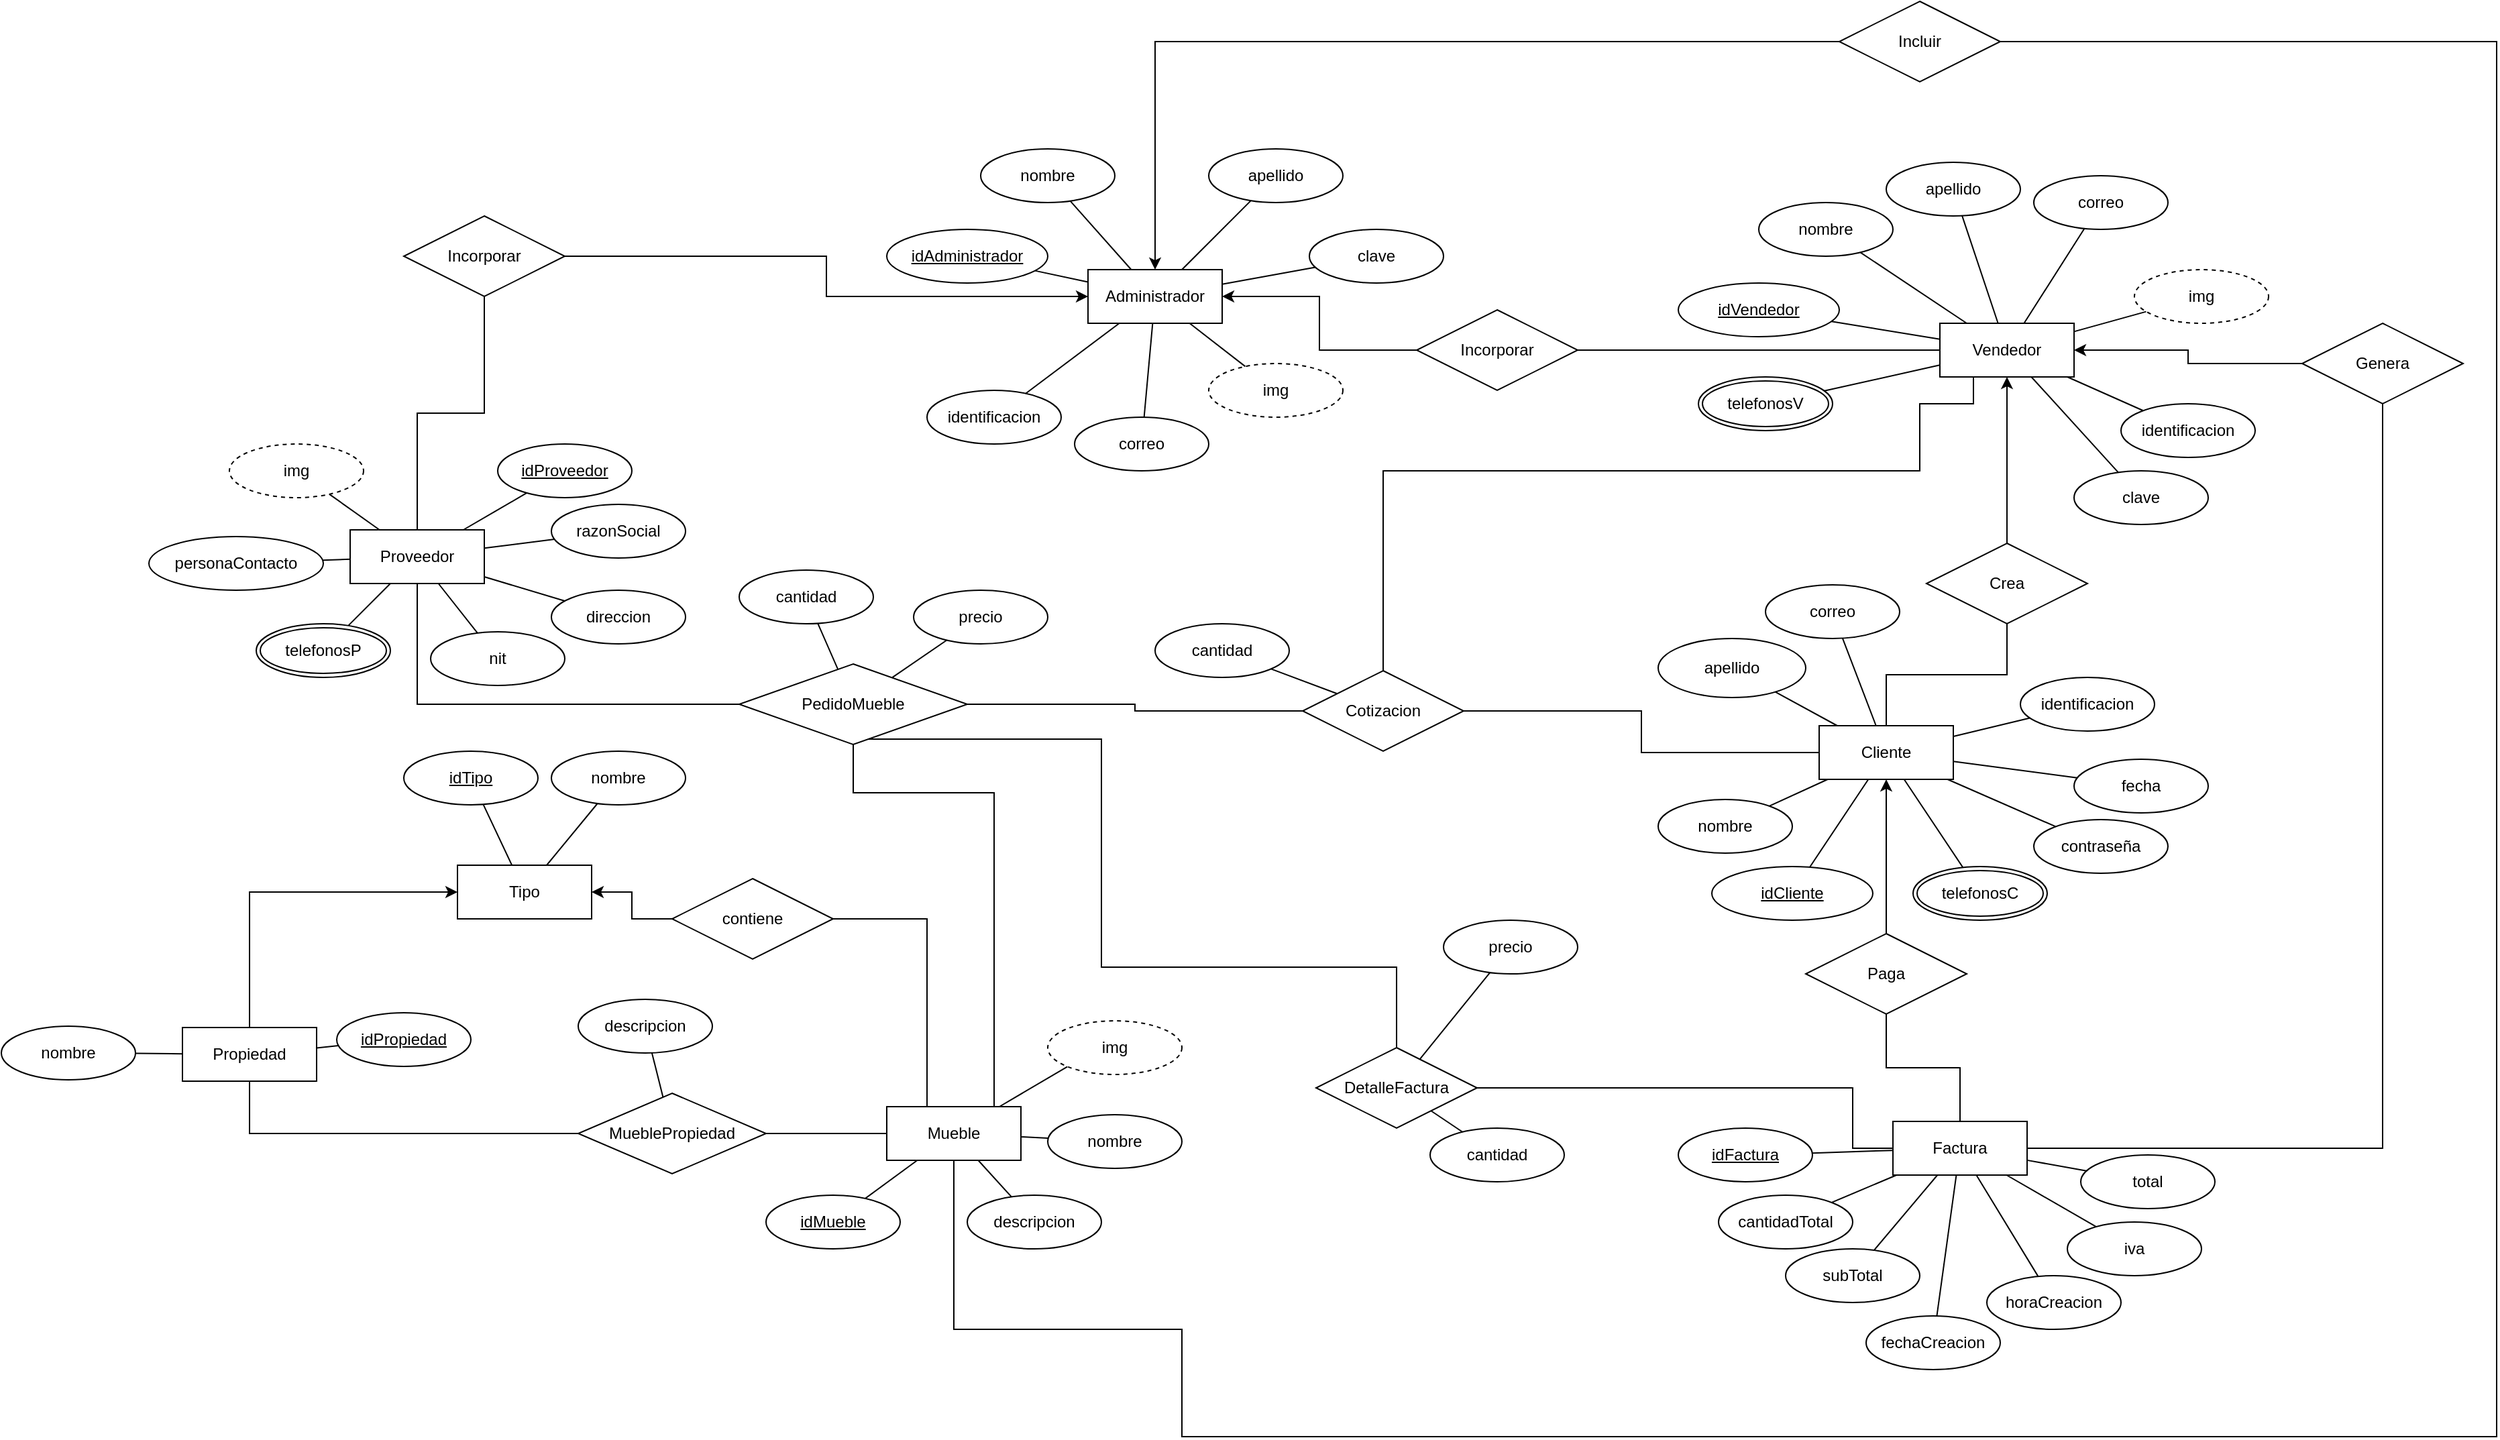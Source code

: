 <mxfile version="25.0.3">
  <diagram name="Página-1" id="JgfcoHkllbrlLaRTd0Cl">
    <mxGraphModel dx="2150" dy="1475" grid="1" gridSize="10" guides="1" tooltips="1" connect="1" arrows="1" fold="1" page="1" pageScale="1" pageWidth="1100" pageHeight="850" math="0" shadow="0">
      <root>
        <mxCell id="0" />
        <mxCell id="1" parent="0" />
        <mxCell id="_KpGgJKSNvv7z9f8apKj-1" value="Proveedor" style="whiteSpace=wrap;html=1;align=center;" parent="1" vertex="1">
          <mxGeometry x="-800" y="-406" width="100" height="40" as="geometry" />
        </mxCell>
        <mxCell id="_KpGgJKSNvv7z9f8apKj-11" style="edgeStyle=orthogonalEdgeStyle;rounded=0;orthogonalLoop=1;jettySize=auto;html=1;" parent="1" source="_KpGgJKSNvv7z9f8apKj-2" target="_KpGgJKSNvv7z9f8apKj-5" edge="1">
          <mxGeometry relative="1" as="geometry" />
        </mxCell>
        <mxCell id="_KpGgJKSNvv7z9f8apKj-2" value="Incluir" style="shape=rhombus;perimeter=rhombusPerimeter;whiteSpace=wrap;html=1;align=center;" parent="1" vertex="1">
          <mxGeometry x="310" y="-800" width="120" height="60" as="geometry" />
        </mxCell>
        <mxCell id="_KpGgJKSNvv7z9f8apKj-10" style="edgeStyle=orthogonalEdgeStyle;rounded=0;orthogonalLoop=1;jettySize=auto;html=1;endArrow=none;endFill=0;" parent="1" source="_KpGgJKSNvv7z9f8apKj-3" target="_KpGgJKSNvv7z9f8apKj-2" edge="1">
          <mxGeometry relative="1" as="geometry">
            <Array as="points">
              <mxPoint x="-180" y="190" />
              <mxPoint x="-180" y="270" />
              <mxPoint x="800" y="270" />
              <mxPoint x="800" y="-770" />
            </Array>
          </mxGeometry>
        </mxCell>
        <mxCell id="_KpGgJKSNvv7z9f8apKj-13" style="edgeStyle=orthogonalEdgeStyle;rounded=0;orthogonalLoop=1;jettySize=auto;html=1;endArrow=none;endFill=0;" parent="1" source="_KpGgJKSNvv7z9f8apKj-3" target="_KpGgJKSNvv7z9f8apKj-6" edge="1">
          <mxGeometry relative="1" as="geometry">
            <Array as="points" />
          </mxGeometry>
        </mxCell>
        <mxCell id="_KpGgJKSNvv7z9f8apKj-17" style="edgeStyle=orthogonalEdgeStyle;rounded=0;orthogonalLoop=1;jettySize=auto;html=1;endArrow=none;endFill=0;" parent="1" source="_KpGgJKSNvv7z9f8apKj-4" target="_KpGgJKSNvv7z9f8apKj-16" edge="1">
          <mxGeometry relative="1" as="geometry">
            <Array as="points">
              <mxPoint x="-240" y="-250" />
              <mxPoint x="-240" y="-80" />
              <mxPoint x="-20" y="-80" />
            </Array>
          </mxGeometry>
        </mxCell>
        <mxCell id="_KpGgJKSNvv7z9f8apKj-48" style="edgeStyle=orthogonalEdgeStyle;rounded=0;orthogonalLoop=1;jettySize=auto;html=1;startArrow=none;startFill=0;endArrow=none;endFill=0;" parent="1" source="_KpGgJKSNvv7z9f8apKj-3" target="_KpGgJKSNvv7z9f8apKj-46" edge="1">
          <mxGeometry relative="1" as="geometry">
            <Array as="points">
              <mxPoint x="-370" y="-116" />
            </Array>
          </mxGeometry>
        </mxCell>
        <mxCell id="_KpGgJKSNvv7z9f8apKj-3" value="Mueble" style="whiteSpace=wrap;html=1;align=center;" parent="1" vertex="1">
          <mxGeometry x="-400" y="24" width="100" height="40" as="geometry" />
        </mxCell>
        <mxCell id="_KpGgJKSNvv7z9f8apKj-8" style="edgeStyle=orthogonalEdgeStyle;rounded=0;orthogonalLoop=1;jettySize=auto;html=1;endArrow=none;endFill=0;" parent="1" source="_KpGgJKSNvv7z9f8apKj-4" target="_KpGgJKSNvv7z9f8apKj-1" edge="1">
          <mxGeometry relative="1" as="geometry" />
        </mxCell>
        <mxCell id="_KpGgJKSNvv7z9f8apKj-9" style="edgeStyle=orthogonalEdgeStyle;rounded=0;orthogonalLoop=1;jettySize=auto;html=1;endArrow=none;endFill=0;" parent="1" source="_KpGgJKSNvv7z9f8apKj-4" target="_KpGgJKSNvv7z9f8apKj-3" edge="1">
          <mxGeometry relative="1" as="geometry">
            <Array as="points">
              <mxPoint x="-425" y="-210" />
              <mxPoint x="-320" y="-210" />
            </Array>
          </mxGeometry>
        </mxCell>
        <mxCell id="_KpGgJKSNvv7z9f8apKj-4" value="PedidoMueble" style="shape=rhombus;perimeter=rhombusPerimeter;whiteSpace=wrap;html=1;align=center;" parent="1" vertex="1">
          <mxGeometry x="-510" y="-306" width="170" height="60" as="geometry" />
        </mxCell>
        <mxCell id="_KpGgJKSNvv7z9f8apKj-24" style="edgeStyle=orthogonalEdgeStyle;rounded=0;orthogonalLoop=1;jettySize=auto;html=1;endArrow=none;endFill=0;startArrow=classic;startFill=1;" parent="1" source="_KpGgJKSNvv7z9f8apKj-5" target="_KpGgJKSNvv7z9f8apKj-23" edge="1">
          <mxGeometry relative="1" as="geometry" />
        </mxCell>
        <mxCell id="_KpGgJKSNvv7z9f8apKj-27" style="edgeStyle=orthogonalEdgeStyle;rounded=0;orthogonalLoop=1;jettySize=auto;html=1;endArrow=none;endFill=0;startArrow=classic;startFill=1;" parent="1" source="_KpGgJKSNvv7z9f8apKj-5" target="_KpGgJKSNvv7z9f8apKj-26" edge="1">
          <mxGeometry relative="1" as="geometry" />
        </mxCell>
        <mxCell id="_KpGgJKSNvv7z9f8apKj-5" value="Administrador" style="whiteSpace=wrap;html=1;align=center;" parent="1" vertex="1">
          <mxGeometry x="-250" y="-600" width="100" height="40" as="geometry" />
        </mxCell>
        <mxCell id="_KpGgJKSNvv7z9f8apKj-6" value="MueblePropiedad" style="shape=rhombus;perimeter=rhombusPerimeter;whiteSpace=wrap;html=1;align=center;" parent="1" vertex="1">
          <mxGeometry x="-630" y="14" width="140" height="60" as="geometry" />
        </mxCell>
        <mxCell id="_KpGgJKSNvv7z9f8apKj-7" value="Propiedad" style="whiteSpace=wrap;html=1;align=center;" parent="1" vertex="1">
          <mxGeometry x="-925" y="-35" width="100" height="40" as="geometry" />
        </mxCell>
        <mxCell id="_KpGgJKSNvv7z9f8apKj-18" style="edgeStyle=orthogonalEdgeStyle;rounded=0;orthogonalLoop=1;jettySize=auto;html=1;endArrow=none;endFill=0;" parent="1" source="_KpGgJKSNvv7z9f8apKj-15" target="_KpGgJKSNvv7z9f8apKj-16" edge="1">
          <mxGeometry relative="1" as="geometry">
            <Array as="points">
              <mxPoint x="320" y="55" />
              <mxPoint x="320" y="10" />
            </Array>
          </mxGeometry>
        </mxCell>
        <mxCell id="_KpGgJKSNvv7z9f8apKj-36" style="edgeStyle=orthogonalEdgeStyle;rounded=0;orthogonalLoop=1;jettySize=auto;html=1;endArrow=none;endFill=0;" parent="1" source="_KpGgJKSNvv7z9f8apKj-15" target="_KpGgJKSNvv7z9f8apKj-32" edge="1">
          <mxGeometry relative="1" as="geometry" />
        </mxCell>
        <mxCell id="_KpGgJKSNvv7z9f8apKj-44" style="edgeStyle=orthogonalEdgeStyle;rounded=0;orthogonalLoop=1;jettySize=auto;html=1;endArrow=none;endFill=0;" parent="1" source="_KpGgJKSNvv7z9f8apKj-15" target="_KpGgJKSNvv7z9f8apKj-43" edge="1">
          <mxGeometry relative="1" as="geometry">
            <Array as="points" />
          </mxGeometry>
        </mxCell>
        <mxCell id="_KpGgJKSNvv7z9f8apKj-15" value="Factura" style="whiteSpace=wrap;html=1;align=center;" parent="1" vertex="1">
          <mxGeometry x="350" y="35" width="100" height="40" as="geometry" />
        </mxCell>
        <mxCell id="_KpGgJKSNvv7z9f8apKj-16" value="DetalleFactura" style="shape=rhombus;perimeter=rhombusPerimeter;whiteSpace=wrap;html=1;align=center;" parent="1" vertex="1">
          <mxGeometry x="-80" y="-20" width="120" height="60" as="geometry" />
        </mxCell>
        <mxCell id="_KpGgJKSNvv7z9f8apKj-31" style="edgeStyle=orthogonalEdgeStyle;rounded=0;orthogonalLoop=1;jettySize=auto;html=1;endArrow=none;endFill=0;" parent="1" source="_KpGgJKSNvv7z9f8apKj-20" target="_KpGgJKSNvv7z9f8apKj-29" edge="1">
          <mxGeometry relative="1" as="geometry">
            <Array as="points">
              <mxPoint x="410" y="-500" />
              <mxPoint x="370" y="-500" />
              <mxPoint x="370" y="-450" />
              <mxPoint x="-30" y="-450" />
            </Array>
          </mxGeometry>
        </mxCell>
        <mxCell id="_KpGgJKSNvv7z9f8apKj-20" value="Vendedor" style="whiteSpace=wrap;html=1;align=center;" parent="1" vertex="1">
          <mxGeometry x="385" y="-560" width="100" height="40" as="geometry" />
        </mxCell>
        <mxCell id="_KpGgJKSNvv7z9f8apKj-25" style="edgeStyle=orthogonalEdgeStyle;rounded=0;orthogonalLoop=1;jettySize=auto;html=1;endArrow=none;endFill=0;" parent="1" source="_KpGgJKSNvv7z9f8apKj-23" target="_KpGgJKSNvv7z9f8apKj-20" edge="1">
          <mxGeometry relative="1" as="geometry" />
        </mxCell>
        <mxCell id="_KpGgJKSNvv7z9f8apKj-23" value="Incorporar" style="shape=rhombus;perimeter=rhombusPerimeter;whiteSpace=wrap;html=1;align=center;" parent="1" vertex="1">
          <mxGeometry x="-5" y="-570" width="120" height="60" as="geometry" />
        </mxCell>
        <mxCell id="_KpGgJKSNvv7z9f8apKj-28" style="edgeStyle=orthogonalEdgeStyle;rounded=0;orthogonalLoop=1;jettySize=auto;html=1;endArrow=none;endFill=0;" parent="1" source="_KpGgJKSNvv7z9f8apKj-26" target="_KpGgJKSNvv7z9f8apKj-1" edge="1">
          <mxGeometry relative="1" as="geometry" />
        </mxCell>
        <mxCell id="_KpGgJKSNvv7z9f8apKj-26" value="Incorporar" style="shape=rhombus;perimeter=rhombusPerimeter;whiteSpace=wrap;html=1;align=center;" parent="1" vertex="1">
          <mxGeometry x="-760" y="-640" width="120" height="60" as="geometry" />
        </mxCell>
        <mxCell id="_KpGgJKSNvv7z9f8apKj-29" value="Cotizacion" style="shape=rhombus;perimeter=rhombusPerimeter;whiteSpace=wrap;html=1;align=center;" parent="1" vertex="1">
          <mxGeometry x="-90" y="-301" width="120" height="60" as="geometry" />
        </mxCell>
        <mxCell id="_KpGgJKSNvv7z9f8apKj-37" style="edgeStyle=orthogonalEdgeStyle;rounded=0;orthogonalLoop=1;jettySize=auto;html=1;entryX=1;entryY=0.5;entryDx=0;entryDy=0;" parent="1" source="_KpGgJKSNvv7z9f8apKj-32" target="_KpGgJKSNvv7z9f8apKj-20" edge="1">
          <mxGeometry relative="1" as="geometry" />
        </mxCell>
        <mxCell id="_KpGgJKSNvv7z9f8apKj-32" value="Genera" style="shape=rhombus;perimeter=rhombusPerimeter;whiteSpace=wrap;html=1;align=center;" parent="1" vertex="1">
          <mxGeometry x="655" y="-560" width="120" height="60" as="geometry" />
        </mxCell>
        <mxCell id="_KpGgJKSNvv7z9f8apKj-41" style="edgeStyle=orthogonalEdgeStyle;rounded=0;orthogonalLoop=1;jettySize=auto;html=1;endArrow=none;endFill=0;" parent="1" source="_KpGgJKSNvv7z9f8apKj-39" target="_KpGgJKSNvv7z9f8apKj-29" edge="1">
          <mxGeometry relative="1" as="geometry" />
        </mxCell>
        <mxCell id="JJ8YhjsWPTSIbALbQLkV-4" style="edgeStyle=orthogonalEdgeStyle;rounded=0;orthogonalLoop=1;jettySize=auto;html=1;endArrow=none;endFill=0;" parent="1" source="_KpGgJKSNvv7z9f8apKj-39" target="JJ8YhjsWPTSIbALbQLkV-3" edge="1">
          <mxGeometry relative="1" as="geometry" />
        </mxCell>
        <mxCell id="_KpGgJKSNvv7z9f8apKj-39" value="Cliente" style="whiteSpace=wrap;html=1;align=center;" parent="1" vertex="1">
          <mxGeometry x="295" y="-260" width="100" height="40" as="geometry" />
        </mxCell>
        <mxCell id="_KpGgJKSNvv7z9f8apKj-45" style="edgeStyle=orthogonalEdgeStyle;rounded=0;orthogonalLoop=1;jettySize=auto;html=1;" parent="1" source="_KpGgJKSNvv7z9f8apKj-43" target="_KpGgJKSNvv7z9f8apKj-39" edge="1">
          <mxGeometry relative="1" as="geometry" />
        </mxCell>
        <mxCell id="_KpGgJKSNvv7z9f8apKj-43" value="Paga" style="shape=rhombus;perimeter=rhombusPerimeter;whiteSpace=wrap;html=1;align=center;" parent="1" vertex="1">
          <mxGeometry x="285" y="-105" width="120" height="60" as="geometry" />
        </mxCell>
        <mxCell id="_KpGgJKSNvv7z9f8apKj-49" style="edgeStyle=orthogonalEdgeStyle;rounded=0;orthogonalLoop=1;jettySize=auto;html=1;endArrow=classic;endFill=1;startArrow=none;startFill=0;" parent="1" source="_KpGgJKSNvv7z9f8apKj-46" target="_KpGgJKSNvv7z9f8apKj-47" edge="1">
          <mxGeometry relative="1" as="geometry" />
        </mxCell>
        <mxCell id="_KpGgJKSNvv7z9f8apKj-46" value="contiene" style="shape=rhombus;perimeter=rhombusPerimeter;whiteSpace=wrap;html=1;align=center;" parent="1" vertex="1">
          <mxGeometry x="-560" y="-146" width="120" height="60" as="geometry" />
        </mxCell>
        <mxCell id="_KpGgJKSNvv7z9f8apKj-47" value="Tipo" style="whiteSpace=wrap;html=1;align=center;" parent="1" vertex="1">
          <mxGeometry x="-720" y="-156" width="100" height="40" as="geometry" />
        </mxCell>
        <mxCell id="_KpGgJKSNvv7z9f8apKj-52" style="edgeStyle=orthogonalEdgeStyle;rounded=0;orthogonalLoop=1;jettySize=auto;html=1;" parent="1" source="_KpGgJKSNvv7z9f8apKj-7" target="_KpGgJKSNvv7z9f8apKj-47" edge="1">
          <mxGeometry relative="1" as="geometry">
            <mxPoint x="-780.133" y="-75.933" as="sourcePoint" />
            <Array as="points">
              <mxPoint x="-875" y="-136" />
            </Array>
          </mxGeometry>
        </mxCell>
        <mxCell id="_KpGgJKSNvv7z9f8apKj-62" value="personaContacto" style="ellipse;whiteSpace=wrap;html=1;align=center;" parent="1" vertex="1">
          <mxGeometry x="-950" y="-401" width="130" height="40" as="geometry" />
        </mxCell>
        <mxCell id="_KpGgJKSNvv7z9f8apKj-69" value="idProveedor" style="ellipse;whiteSpace=wrap;html=1;align=center;fontStyle=4;" parent="1" vertex="1">
          <mxGeometry x="-690" y="-470" width="100" height="40" as="geometry" />
        </mxCell>
        <mxCell id="_KpGgJKSNvv7z9f8apKj-70" value="" style="endArrow=none;html=1;rounded=0;" parent="1" source="_KpGgJKSNvv7z9f8apKj-1" target="_KpGgJKSNvv7z9f8apKj-69" edge="1">
          <mxGeometry relative="1" as="geometry">
            <mxPoint x="-1048" y="-441" as="sourcePoint" />
            <mxPoint x="-1091" y="-396" as="targetPoint" />
          </mxGeometry>
        </mxCell>
        <mxCell id="_KpGgJKSNvv7z9f8apKj-71" value="razonSocial" style="ellipse;whiteSpace=wrap;html=1;align=center;" parent="1" vertex="1">
          <mxGeometry x="-650" y="-425" width="100" height="40" as="geometry" />
        </mxCell>
        <mxCell id="_KpGgJKSNvv7z9f8apKj-72" value="" style="endArrow=none;html=1;rounded=0;" parent="1" source="_KpGgJKSNvv7z9f8apKj-1" target="_KpGgJKSNvv7z9f8apKj-71" edge="1">
          <mxGeometry relative="1" as="geometry">
            <mxPoint x="-706" y="-396" as="sourcePoint" />
            <mxPoint x="-658" y="-424" as="targetPoint" />
          </mxGeometry>
        </mxCell>
        <mxCell id="_KpGgJKSNvv7z9f8apKj-73" value="&lt;div&gt;nit&lt;/div&gt;" style="ellipse;whiteSpace=wrap;html=1;align=center;" parent="1" vertex="1">
          <mxGeometry x="-740" y="-330" width="100" height="40" as="geometry" />
        </mxCell>
        <mxCell id="_KpGgJKSNvv7z9f8apKj-74" value="" style="endArrow=none;html=1;rounded=0;" parent="1" source="_KpGgJKSNvv7z9f8apKj-1" target="_KpGgJKSNvv7z9f8apKj-73" edge="1">
          <mxGeometry relative="1" as="geometry">
            <mxPoint x="-690" y="-380" as="sourcePoint" />
            <mxPoint x="-619" y="-386" as="targetPoint" />
          </mxGeometry>
        </mxCell>
        <mxCell id="_KpGgJKSNvv7z9f8apKj-75" value="direccion" style="ellipse;whiteSpace=wrap;html=1;align=center;" parent="1" vertex="1">
          <mxGeometry x="-650" y="-361" width="100" height="40" as="geometry" />
        </mxCell>
        <mxCell id="_KpGgJKSNvv7z9f8apKj-76" value="" style="endArrow=none;html=1;rounded=0;" parent="1" source="_KpGgJKSNvv7z9f8apKj-1" target="_KpGgJKSNvv7z9f8apKj-75" edge="1">
          <mxGeometry relative="1" as="geometry">
            <mxPoint x="-690" y="-380" as="sourcePoint" />
            <mxPoint x="-619" y="-386" as="targetPoint" />
          </mxGeometry>
        </mxCell>
        <mxCell id="_KpGgJKSNvv7z9f8apKj-78" value="" style="endArrow=none;html=1;rounded=0;" parent="1" source="_KpGgJKSNvv7z9f8apKj-1" target="JJ8YhjsWPTSIbALbQLkV-11" edge="1">
          <mxGeometry relative="1" as="geometry">
            <mxPoint x="-789" y="-356" as="sourcePoint" />
            <mxPoint x="-825.567" y="-338.396" as="targetPoint" />
          </mxGeometry>
        </mxCell>
        <mxCell id="_KpGgJKSNvv7z9f8apKj-80" value="idAdministrador" style="ellipse;whiteSpace=wrap;html=1;align=center;fontStyle=4;" parent="1" vertex="1">
          <mxGeometry x="-400" y="-630" width="120" height="40" as="geometry" />
        </mxCell>
        <mxCell id="_KpGgJKSNvv7z9f8apKj-81" value="" style="endArrow=none;html=1;rounded=0;" parent="1" source="_KpGgJKSNvv7z9f8apKj-5" target="_KpGgJKSNvv7z9f8apKj-80" edge="1">
          <mxGeometry relative="1" as="geometry">
            <mxPoint x="-190" y="-622" as="sourcePoint" />
            <mxPoint x="-142" y="-650" as="targetPoint" />
          </mxGeometry>
        </mxCell>
        <mxCell id="_KpGgJKSNvv7z9f8apKj-82" value="&lt;div&gt;nombre&lt;/div&gt;" style="ellipse;whiteSpace=wrap;html=1;align=center;" parent="1" vertex="1">
          <mxGeometry x="-330" y="-690" width="100" height="40" as="geometry" />
        </mxCell>
        <mxCell id="_KpGgJKSNvv7z9f8apKj-83" value="apellido" style="ellipse;whiteSpace=wrap;html=1;align=center;" parent="1" vertex="1">
          <mxGeometry x="-160" y="-690" width="100" height="40" as="geometry" />
        </mxCell>
        <mxCell id="_KpGgJKSNvv7z9f8apKj-84" value="correo" style="ellipse;whiteSpace=wrap;html=1;align=center;" parent="1" vertex="1">
          <mxGeometry x="-260" y="-490" width="100" height="40" as="geometry" />
        </mxCell>
        <mxCell id="_KpGgJKSNvv7z9f8apKj-85" value="clave" style="ellipse;whiteSpace=wrap;html=1;align=center;" parent="1" vertex="1">
          <mxGeometry x="-85" y="-630" width="100" height="40" as="geometry" />
        </mxCell>
        <mxCell id="_KpGgJKSNvv7z9f8apKj-86" value="" style="endArrow=none;html=1;rounded=0;" parent="1" source="_KpGgJKSNvv7z9f8apKj-5" target="_KpGgJKSNvv7z9f8apKj-82" edge="1">
          <mxGeometry relative="1" as="geometry">
            <mxPoint x="-240" y="-583" as="sourcePoint" />
            <mxPoint x="-293" y="-598" as="targetPoint" />
          </mxGeometry>
        </mxCell>
        <mxCell id="_KpGgJKSNvv7z9f8apKj-87" value="" style="endArrow=none;html=1;rounded=0;" parent="1" source="_KpGgJKSNvv7z9f8apKj-5" target="_KpGgJKSNvv7z9f8apKj-83" edge="1">
          <mxGeometry relative="1" as="geometry">
            <mxPoint x="-214" y="-590" as="sourcePoint" />
            <mxPoint x="-288" y="-652" as="targetPoint" />
          </mxGeometry>
        </mxCell>
        <mxCell id="_KpGgJKSNvv7z9f8apKj-88" value="" style="endArrow=none;html=1;rounded=0;" parent="1" source="_KpGgJKSNvv7z9f8apKj-5" target="_KpGgJKSNvv7z9f8apKj-84" edge="1">
          <mxGeometry relative="1" as="geometry">
            <mxPoint x="-192" y="-590" as="sourcePoint" />
            <mxPoint x="-198" y="-670" as="targetPoint" />
          </mxGeometry>
        </mxCell>
        <mxCell id="_KpGgJKSNvv7z9f8apKj-89" value="" style="endArrow=none;html=1;rounded=0;" parent="1" source="_KpGgJKSNvv7z9f8apKj-5" target="_KpGgJKSNvv7z9f8apKj-85" edge="1">
          <mxGeometry relative="1" as="geometry">
            <mxPoint x="-170" y="-590" as="sourcePoint" />
            <mxPoint x="-99" y="-661" as="targetPoint" />
          </mxGeometry>
        </mxCell>
        <mxCell id="_KpGgJKSNvv7z9f8apKj-96" value="idVendedor" style="ellipse;whiteSpace=wrap;html=1;align=center;fontStyle=4;" parent="1" vertex="1">
          <mxGeometry x="190" y="-590" width="120" height="40" as="geometry" />
        </mxCell>
        <mxCell id="_KpGgJKSNvv7z9f8apKj-97" value="&lt;div&gt;nombre&lt;/div&gt;" style="ellipse;whiteSpace=wrap;html=1;align=center;" parent="1" vertex="1">
          <mxGeometry x="250" y="-650" width="100" height="40" as="geometry" />
        </mxCell>
        <mxCell id="_KpGgJKSNvv7z9f8apKj-98" value="apellido" style="ellipse;whiteSpace=wrap;html=1;align=center;" parent="1" vertex="1">
          <mxGeometry x="345" y="-680" width="100" height="40" as="geometry" />
        </mxCell>
        <mxCell id="_KpGgJKSNvv7z9f8apKj-99" value="correo" style="ellipse;whiteSpace=wrap;html=1;align=center;" parent="1" vertex="1">
          <mxGeometry x="455" y="-670" width="100" height="40" as="geometry" />
        </mxCell>
        <mxCell id="_KpGgJKSNvv7z9f8apKj-100" value="&lt;div&gt;clave&lt;/div&gt;" style="ellipse;whiteSpace=wrap;html=1;align=center;" parent="1" vertex="1">
          <mxGeometry x="485" y="-450" width="100" height="40" as="geometry" />
        </mxCell>
        <mxCell id="_KpGgJKSNvv7z9f8apKj-102" value="" style="endArrow=none;html=1;rounded=0;" parent="1" source="_KpGgJKSNvv7z9f8apKj-96" target="_KpGgJKSNvv7z9f8apKj-20" edge="1">
          <mxGeometry relative="1" as="geometry">
            <mxPoint x="-260" y="-582" as="sourcePoint" />
            <mxPoint x="-192" y="-599" as="targetPoint" />
          </mxGeometry>
        </mxCell>
        <mxCell id="_KpGgJKSNvv7z9f8apKj-103" value="" style="endArrow=none;html=1;rounded=0;" parent="1" source="_KpGgJKSNvv7z9f8apKj-97" target="_KpGgJKSNvv7z9f8apKj-20" edge="1">
          <mxGeometry relative="1" as="geometry">
            <mxPoint x="210" y="-585" as="sourcePoint" />
            <mxPoint x="280" y="-559" as="targetPoint" />
          </mxGeometry>
        </mxCell>
        <mxCell id="_KpGgJKSNvv7z9f8apKj-104" value="" style="endArrow=none;html=1;rounded=0;" parent="1" source="_KpGgJKSNvv7z9f8apKj-98" target="_KpGgJKSNvv7z9f8apKj-20" edge="1">
          <mxGeometry relative="1" as="geometry">
            <mxPoint x="220" y="-642" as="sourcePoint" />
            <mxPoint x="308" y="-560" as="targetPoint" />
          </mxGeometry>
        </mxCell>
        <mxCell id="_KpGgJKSNvv7z9f8apKj-105" value="" style="endArrow=none;html=1;rounded=0;" parent="1" source="_KpGgJKSNvv7z9f8apKj-99" target="_KpGgJKSNvv7z9f8apKj-20" edge="1">
          <mxGeometry relative="1" as="geometry">
            <mxPoint x="313" y="-660" as="sourcePoint" />
            <mxPoint x="327" y="-560" as="targetPoint" />
          </mxGeometry>
        </mxCell>
        <mxCell id="_KpGgJKSNvv7z9f8apKj-106" value="" style="endArrow=none;html=1;rounded=0;" parent="1" source="_KpGgJKSNvv7z9f8apKj-100" target="_KpGgJKSNvv7z9f8apKj-20" edge="1">
          <mxGeometry relative="1" as="geometry">
            <mxPoint x="415" y="-651" as="sourcePoint" />
            <mxPoint x="345" y="-560" as="targetPoint" />
          </mxGeometry>
        </mxCell>
        <mxCell id="_KpGgJKSNvv7z9f8apKj-107" value="" style="endArrow=none;html=1;rounded=0;" parent="1" source="JJ8YhjsWPTSIbALbQLkV-9" target="_KpGgJKSNvv7z9f8apKj-20" edge="1">
          <mxGeometry relative="1" as="geometry">
            <mxPoint x="640.386" y="-512.024" as="sourcePoint" />
            <mxPoint x="380" y="-560" as="targetPoint" />
          </mxGeometry>
        </mxCell>
        <mxCell id="_KpGgJKSNvv7z9f8apKj-108" value="identificacion" style="ellipse;whiteSpace=wrap;html=1;align=center;" parent="1" vertex="1">
          <mxGeometry x="-370" y="-510" width="100" height="40" as="geometry" />
        </mxCell>
        <mxCell id="_KpGgJKSNvv7z9f8apKj-109" value="" style="endArrow=none;html=1;rounded=0;" parent="1" source="_KpGgJKSNvv7z9f8apKj-5" target="_KpGgJKSNvv7z9f8apKj-108" edge="1">
          <mxGeometry relative="1" as="geometry">
            <mxPoint x="-140" y="-577" as="sourcePoint" />
            <mxPoint x="-27" y="-593" as="targetPoint" />
          </mxGeometry>
        </mxCell>
        <mxCell id="_KpGgJKSNvv7z9f8apKj-110" value="identificacion" style="ellipse;whiteSpace=wrap;html=1;align=center;" parent="1" vertex="1">
          <mxGeometry x="520" y="-500" width="100" height="40" as="geometry" />
        </mxCell>
        <mxCell id="_KpGgJKSNvv7z9f8apKj-111" value="" style="endArrow=none;html=1;rounded=0;" parent="1" source="_KpGgJKSNvv7z9f8apKj-110" target="_KpGgJKSNvv7z9f8apKj-20" edge="1">
          <mxGeometry relative="1" as="geometry">
            <mxPoint x="372" y="-650" as="sourcePoint" />
            <mxPoint x="338" y="-560" as="targetPoint" />
          </mxGeometry>
        </mxCell>
        <mxCell id="_KpGgJKSNvv7z9f8apKj-112" value="idPropiedad" style="ellipse;whiteSpace=wrap;html=1;align=center;fontStyle=4;" parent="1" vertex="1">
          <mxGeometry x="-810" y="-46" width="100" height="40" as="geometry" />
        </mxCell>
        <mxCell id="_KpGgJKSNvv7z9f8apKj-113" value="nombre" style="ellipse;whiteSpace=wrap;html=1;align=center;" parent="1" vertex="1">
          <mxGeometry x="-1060" y="-36" width="100" height="40" as="geometry" />
        </mxCell>
        <mxCell id="_KpGgJKSNvv7z9f8apKj-114" value="descripcion" style="ellipse;whiteSpace=wrap;html=1;align=center;" parent="1" vertex="1">
          <mxGeometry x="-630" y="-56" width="100" height="40" as="geometry" />
        </mxCell>
        <mxCell id="_KpGgJKSNvv7z9f8apKj-115" value="" style="endArrow=none;html=1;rounded=0;" parent="1" source="_KpGgJKSNvv7z9f8apKj-112" target="_KpGgJKSNvv7z9f8apKj-7" edge="1">
          <mxGeometry relative="1" as="geometry">
            <mxPoint x="-749" y="-502" as="sourcePoint" />
            <mxPoint x="-720" y="-474" as="targetPoint" />
          </mxGeometry>
        </mxCell>
        <mxCell id="_KpGgJKSNvv7z9f8apKj-116" value="" style="endArrow=none;html=1;rounded=0;" parent="1" source="_KpGgJKSNvv7z9f8apKj-113" target="_KpGgJKSNvv7z9f8apKj-7" edge="1">
          <mxGeometry relative="1" as="geometry">
            <mxPoint x="-646" y="-254" as="sourcePoint" />
            <mxPoint x="-608" y="-226" as="targetPoint" />
          </mxGeometry>
        </mxCell>
        <mxCell id="_KpGgJKSNvv7z9f8apKj-117" value="" style="endArrow=none;html=1;rounded=0;" parent="1" source="_KpGgJKSNvv7z9f8apKj-114" target="_KpGgJKSNvv7z9f8apKj-6" edge="1">
          <mxGeometry relative="1" as="geometry">
            <mxPoint x="-690" y="-206" as="sourcePoint" />
            <mxPoint x="-630" y="-206" as="targetPoint" />
          </mxGeometry>
        </mxCell>
        <mxCell id="_KpGgJKSNvv7z9f8apKj-118" value="idTipo" style="ellipse;whiteSpace=wrap;html=1;align=center;fontStyle=4;" parent="1" vertex="1">
          <mxGeometry x="-760" y="-241" width="100" height="40" as="geometry" />
        </mxCell>
        <mxCell id="_KpGgJKSNvv7z9f8apKj-119" value="nombre" style="ellipse;whiteSpace=wrap;html=1;align=center;" parent="1" vertex="1">
          <mxGeometry x="-650" y="-241" width="100" height="40" as="geometry" />
        </mxCell>
        <mxCell id="_KpGgJKSNvv7z9f8apKj-121" value="" style="endArrow=none;html=1;rounded=0;" parent="1" source="_KpGgJKSNvv7z9f8apKj-118" target="_KpGgJKSNvv7z9f8apKj-47" edge="1">
          <mxGeometry relative="1" as="geometry">
            <mxPoint x="-270" y="64" as="sourcePoint" />
            <mxPoint x="-110" y="64" as="targetPoint" />
          </mxGeometry>
        </mxCell>
        <mxCell id="_KpGgJKSNvv7z9f8apKj-122" value="" style="endArrow=none;html=1;rounded=0;" parent="1" source="_KpGgJKSNvv7z9f8apKj-119" target="_KpGgJKSNvv7z9f8apKj-47" edge="1">
          <mxGeometry relative="1" as="geometry">
            <mxPoint x="-264" y="65" as="sourcePoint" />
            <mxPoint x="-227" y="24" as="targetPoint" />
          </mxGeometry>
        </mxCell>
        <mxCell id="_KpGgJKSNvv7z9f8apKj-123" value="cantidad" style="ellipse;whiteSpace=wrap;html=1;align=center;" parent="1" vertex="1">
          <mxGeometry x="-200" y="-336" width="100" height="40" as="geometry" />
        </mxCell>
        <mxCell id="_KpGgJKSNvv7z9f8apKj-124" value="" style="endArrow=none;html=1;rounded=0;" parent="1" source="_KpGgJKSNvv7z9f8apKj-29" target="_KpGgJKSNvv7z9f8apKj-123" edge="1">
          <mxGeometry relative="1" as="geometry">
            <mxPoint x="30" y="-180" as="sourcePoint" />
            <mxPoint x="190" y="-180" as="targetPoint" />
          </mxGeometry>
        </mxCell>
        <mxCell id="_KpGgJKSNvv7z9f8apKj-125" value="idCliente" style="ellipse;whiteSpace=wrap;html=1;align=center;fontStyle=4;" parent="1" vertex="1">
          <mxGeometry x="215" y="-155" width="120" height="40" as="geometry" />
        </mxCell>
        <mxCell id="_KpGgJKSNvv7z9f8apKj-126" value="&lt;div&gt;nombre&lt;/div&gt;" style="ellipse;whiteSpace=wrap;html=1;align=center;" parent="1" vertex="1">
          <mxGeometry x="175" y="-205" width="100" height="40" as="geometry" />
        </mxCell>
        <mxCell id="_KpGgJKSNvv7z9f8apKj-127" value="apellido" style="ellipse;whiteSpace=wrap;html=1;align=center;" parent="1" vertex="1">
          <mxGeometry x="175" y="-325" width="110" height="44" as="geometry" />
        </mxCell>
        <mxCell id="_KpGgJKSNvv7z9f8apKj-128" value="correo" style="ellipse;whiteSpace=wrap;html=1;align=center;" parent="1" vertex="1">
          <mxGeometry x="255" y="-365" width="100" height="40" as="geometry" />
        </mxCell>
        <mxCell id="_KpGgJKSNvv7z9f8apKj-129" value="identificacion" style="ellipse;whiteSpace=wrap;html=1;align=center;" parent="1" vertex="1">
          <mxGeometry x="445" y="-296" width="100" height="40" as="geometry" />
        </mxCell>
        <mxCell id="_KpGgJKSNvv7z9f8apKj-130" value="contraseña" style="ellipse;whiteSpace=wrap;html=1;align=center;" parent="1" vertex="1">
          <mxGeometry x="455" y="-190" width="100" height="40" as="geometry" />
        </mxCell>
        <mxCell id="_KpGgJKSNvv7z9f8apKj-132" value="" style="endArrow=none;html=1;rounded=0;" parent="1" source="_KpGgJKSNvv7z9f8apKj-125" target="_KpGgJKSNvv7z9f8apKj-39" edge="1">
          <mxGeometry relative="1" as="geometry">
            <mxPoint x="170" y="-230" as="sourcePoint" />
            <mxPoint x="330" y="-230" as="targetPoint" />
          </mxGeometry>
        </mxCell>
        <mxCell id="_KpGgJKSNvv7z9f8apKj-133" value="" style="endArrow=none;html=1;rounded=0;" parent="1" source="_KpGgJKSNvv7z9f8apKj-126" target="_KpGgJKSNvv7z9f8apKj-39" edge="1">
          <mxGeometry relative="1" as="geometry">
            <mxPoint x="150" y="-293" as="sourcePoint" />
            <mxPoint x="206" y="-260" as="targetPoint" />
          </mxGeometry>
        </mxCell>
        <mxCell id="_KpGgJKSNvv7z9f8apKj-134" value="" style="endArrow=none;html=1;rounded=0;" parent="1" source="_KpGgJKSNvv7z9f8apKj-127" target="_KpGgJKSNvv7z9f8apKj-39" edge="1">
          <mxGeometry relative="1" as="geometry">
            <mxPoint x="198" y="-336" as="sourcePoint" />
            <mxPoint x="231" y="-260" as="targetPoint" />
          </mxGeometry>
        </mxCell>
        <mxCell id="_KpGgJKSNvv7z9f8apKj-135" value="" style="endArrow=none;html=1;rounded=0;" parent="1" source="_KpGgJKSNvv7z9f8apKj-128" target="_KpGgJKSNvv7z9f8apKj-39" edge="1">
          <mxGeometry relative="1" as="geometry">
            <mxPoint x="290" y="-336" as="sourcePoint" />
            <mxPoint x="250" y="-260" as="targetPoint" />
          </mxGeometry>
        </mxCell>
        <mxCell id="_KpGgJKSNvv7z9f8apKj-136" value="" style="endArrow=none;html=1;rounded=0;" parent="1" source="_KpGgJKSNvv7z9f8apKj-129" target="_KpGgJKSNvv7z9f8apKj-39" edge="1">
          <mxGeometry relative="1" as="geometry">
            <mxPoint x="359" y="-300" as="sourcePoint" />
            <mxPoint x="279" y="-260" as="targetPoint" />
          </mxGeometry>
        </mxCell>
        <mxCell id="_KpGgJKSNvv7z9f8apKj-137" value="" style="endArrow=none;html=1;rounded=0;" parent="1" source="JJ8YhjsWPTSIbALbQLkV-10" target="_KpGgJKSNvv7z9f8apKj-39" edge="1">
          <mxGeometry relative="1" as="geometry">
            <mxPoint x="503.515" y="-169.113" as="sourcePoint" />
            <mxPoint x="290" y="-245" as="targetPoint" />
          </mxGeometry>
        </mxCell>
        <mxCell id="_KpGgJKSNvv7z9f8apKj-138" value="" style="endArrow=none;html=1;rounded=0;" parent="1" source="_KpGgJKSNvv7z9f8apKj-130" target="_KpGgJKSNvv7z9f8apKj-39" edge="1">
          <mxGeometry relative="1" as="geometry">
            <mxPoint x="376" y="-203" as="sourcePoint" />
            <mxPoint x="290" y="-226" as="targetPoint" />
          </mxGeometry>
        </mxCell>
        <mxCell id="_KpGgJKSNvv7z9f8apKj-139" value="&lt;div&gt;nombre&lt;/div&gt;" style="ellipse;whiteSpace=wrap;html=1;align=center;" parent="1" vertex="1">
          <mxGeometry x="-280" y="30" width="100" height="40" as="geometry" />
        </mxCell>
        <mxCell id="_KpGgJKSNvv7z9f8apKj-140" value="cantidad" style="ellipse;whiteSpace=wrap;html=1;align=center;" parent="1" vertex="1">
          <mxGeometry x="-510" y="-376" width="100" height="40" as="geometry" />
        </mxCell>
        <mxCell id="_KpGgJKSNvv7z9f8apKj-141" value="descripcion" style="ellipse;whiteSpace=wrap;html=1;align=center;" parent="1" vertex="1">
          <mxGeometry x="-340" y="90" width="100" height="40" as="geometry" />
        </mxCell>
        <mxCell id="_KpGgJKSNvv7z9f8apKj-142" value="" style="endArrow=none;html=1;rounded=0;" parent="1" source="_KpGgJKSNvv7z9f8apKj-140" target="_KpGgJKSNvv7z9f8apKj-4" edge="1">
          <mxGeometry relative="1" as="geometry">
            <mxPoint x="-300" y="-260" as="sourcePoint" />
            <mxPoint x="-140" y="-260" as="targetPoint" />
          </mxGeometry>
        </mxCell>
        <mxCell id="_KpGgJKSNvv7z9f8apKj-143" value="precio" style="ellipse;whiteSpace=wrap;html=1;align=center;" parent="1" vertex="1">
          <mxGeometry x="-380" y="-361" width="100" height="40" as="geometry" />
        </mxCell>
        <mxCell id="_KpGgJKSNvv7z9f8apKj-144" value="" style="endArrow=none;html=1;rounded=0;" parent="1" source="_KpGgJKSNvv7z9f8apKj-143" target="_KpGgJKSNvv7z9f8apKj-4" edge="1">
          <mxGeometry relative="1" as="geometry">
            <mxPoint x="-422" y="-346" as="sourcePoint" />
            <mxPoint x="-400" y="-291" as="targetPoint" />
          </mxGeometry>
        </mxCell>
        <mxCell id="_KpGgJKSNvv7z9f8apKj-145" value="idMueble" style="ellipse;whiteSpace=wrap;html=1;align=center;fontStyle=4;" parent="1" vertex="1">
          <mxGeometry x="-490" y="90" width="100" height="40" as="geometry" />
        </mxCell>
        <mxCell id="_KpGgJKSNvv7z9f8apKj-146" value="" style="endArrow=none;html=1;rounded=0;" parent="1" source="_KpGgJKSNvv7z9f8apKj-3" target="_KpGgJKSNvv7z9f8apKj-145" edge="1">
          <mxGeometry relative="1" as="geometry">
            <mxPoint x="-452" y="-492" as="sourcePoint" />
            <mxPoint x="-430" y="-437" as="targetPoint" />
          </mxGeometry>
        </mxCell>
        <mxCell id="_KpGgJKSNvv7z9f8apKj-147" value="" style="endArrow=none;html=1;rounded=0;" parent="1" source="_KpGgJKSNvv7z9f8apKj-3" target="_KpGgJKSNvv7z9f8apKj-139" edge="1">
          <mxGeometry relative="1" as="geometry">
            <mxPoint x="-185" y="-346" as="sourcePoint" />
            <mxPoint x="-257" y="-289" as="targetPoint" />
          </mxGeometry>
        </mxCell>
        <mxCell id="_KpGgJKSNvv7z9f8apKj-148" value="" style="endArrow=none;html=1;rounded=0;" parent="1" source="_KpGgJKSNvv7z9f8apKj-3" target="_KpGgJKSNvv7z9f8apKj-141" edge="1">
          <mxGeometry relative="1" as="geometry">
            <mxPoint x="-162" y="-346" as="sourcePoint" />
            <mxPoint x="-169" y="-256" as="targetPoint" />
          </mxGeometry>
        </mxCell>
        <mxCell id="_KpGgJKSNvv7z9f8apKj-149" value="cantidad" style="ellipse;whiteSpace=wrap;html=1;align=center;" parent="1" vertex="1">
          <mxGeometry x="5" y="40" width="100" height="40" as="geometry" />
        </mxCell>
        <mxCell id="_KpGgJKSNvv7z9f8apKj-150" value="precio" style="ellipse;whiteSpace=wrap;html=1;align=center;" parent="1" vertex="1">
          <mxGeometry x="15" y="-115" width="100" height="40" as="geometry" />
        </mxCell>
        <mxCell id="_KpGgJKSNvv7z9f8apKj-153" value="" style="endArrow=none;html=1;rounded=0;" parent="1" source="_KpGgJKSNvv7z9f8apKj-149" target="_KpGgJKSNvv7z9f8apKj-16" edge="1">
          <mxGeometry relative="1" as="geometry">
            <mxPoint x="174" y="-140" as="sourcePoint" />
            <mxPoint x="230" y="-107" as="targetPoint" />
          </mxGeometry>
        </mxCell>
        <mxCell id="_KpGgJKSNvv7z9f8apKj-154" value="" style="endArrow=none;html=1;rounded=0;" parent="1" source="_KpGgJKSNvv7z9f8apKj-150" target="_KpGgJKSNvv7z9f8apKj-16" edge="1">
          <mxGeometry relative="1" as="geometry">
            <mxPoint x="232" y="-98" as="sourcePoint" />
            <mxPoint x="297" y="-151" as="targetPoint" />
          </mxGeometry>
        </mxCell>
        <mxCell id="_KpGgJKSNvv7z9f8apKj-155" value="idFactura" style="ellipse;whiteSpace=wrap;html=1;align=center;fontStyle=4;" parent="1" vertex="1">
          <mxGeometry x="190" y="40" width="100" height="40" as="geometry" />
        </mxCell>
        <mxCell id="_KpGgJKSNvv7z9f8apKj-156" value="&lt;div&gt;iva&lt;/div&gt;" style="ellipse;whiteSpace=wrap;html=1;align=center;" parent="1" vertex="1">
          <mxGeometry x="480" y="110" width="100" height="40" as="geometry" />
        </mxCell>
        <mxCell id="_KpGgJKSNvv7z9f8apKj-157" value="cantidadTotal" style="ellipse;whiteSpace=wrap;html=1;align=center;" parent="1" vertex="1">
          <mxGeometry x="220" y="90" width="100" height="40" as="geometry" />
        </mxCell>
        <mxCell id="_KpGgJKSNvv7z9f8apKj-158" value="subTotal" style="ellipse;whiteSpace=wrap;html=1;align=center;" parent="1" vertex="1">
          <mxGeometry x="270" y="130" width="100" height="40" as="geometry" />
        </mxCell>
        <mxCell id="_KpGgJKSNvv7z9f8apKj-159" value="total" style="ellipse;whiteSpace=wrap;html=1;align=center;" parent="1" vertex="1">
          <mxGeometry x="490" y="60" width="100" height="40" as="geometry" />
        </mxCell>
        <mxCell id="_KpGgJKSNvv7z9f8apKj-162" value="horaCreacion" style="ellipse;whiteSpace=wrap;html=1;align=center;" parent="1" vertex="1">
          <mxGeometry x="420" y="150" width="100" height="40" as="geometry" />
        </mxCell>
        <mxCell id="_KpGgJKSNvv7z9f8apKj-163" value="fechaCreacion" style="ellipse;whiteSpace=wrap;html=1;align=center;" parent="1" vertex="1">
          <mxGeometry x="330" y="180" width="100" height="40" as="geometry" />
        </mxCell>
        <mxCell id="_KpGgJKSNvv7z9f8apKj-164" value="" style="endArrow=none;html=1;rounded=0;" parent="1" source="_KpGgJKSNvv7z9f8apKj-155" target="_KpGgJKSNvv7z9f8apKj-15" edge="1">
          <mxGeometry relative="1" as="geometry">
            <mxPoint x="470" y="150" as="sourcePoint" />
            <mxPoint x="630" y="150" as="targetPoint" />
          </mxGeometry>
        </mxCell>
        <mxCell id="_KpGgJKSNvv7z9f8apKj-165" value="" style="endArrow=none;html=1;rounded=0;" parent="1" source="_KpGgJKSNvv7z9f8apKj-157" target="_KpGgJKSNvv7z9f8apKj-15" edge="1">
          <mxGeometry relative="1" as="geometry">
            <mxPoint x="246" y="92" as="sourcePoint" />
            <mxPoint x="360" y="73" as="targetPoint" />
          </mxGeometry>
        </mxCell>
        <mxCell id="_KpGgJKSNvv7z9f8apKj-166" value="" style="endArrow=none;html=1;rounded=0;" parent="1" source="_KpGgJKSNvv7z9f8apKj-158" target="_KpGgJKSNvv7z9f8apKj-15" edge="1">
          <mxGeometry relative="1" as="geometry">
            <mxPoint x="340" y="200" as="sourcePoint" />
            <mxPoint x="378" y="85" as="targetPoint" />
          </mxGeometry>
        </mxCell>
        <mxCell id="_KpGgJKSNvv7z9f8apKj-167" value="" style="endArrow=none;html=1;rounded=0;" parent="1" source="_KpGgJKSNvv7z9f8apKj-163" target="_KpGgJKSNvv7z9f8apKj-15" edge="1">
          <mxGeometry relative="1" as="geometry">
            <mxPoint x="340" y="200" as="sourcePoint" />
            <mxPoint x="400" y="85" as="targetPoint" />
          </mxGeometry>
        </mxCell>
        <mxCell id="_KpGgJKSNvv7z9f8apKj-168" value="" style="endArrow=none;html=1;rounded=0;" parent="1" source="_KpGgJKSNvv7z9f8apKj-162" target="_KpGgJKSNvv7z9f8apKj-15" edge="1">
          <mxGeometry relative="1" as="geometry">
            <mxPoint x="455" y="230" as="sourcePoint" />
            <mxPoint x="415" y="85" as="targetPoint" />
          </mxGeometry>
        </mxCell>
        <mxCell id="_KpGgJKSNvv7z9f8apKj-169" value="" style="endArrow=none;html=1;rounded=0;" parent="1" source="_KpGgJKSNvv7z9f8apKj-156" target="_KpGgJKSNvv7z9f8apKj-15" edge="1">
          <mxGeometry relative="1" as="geometry">
            <mxPoint x="541" y="192" as="sourcePoint" />
            <mxPoint x="431" y="85" as="targetPoint" />
          </mxGeometry>
        </mxCell>
        <mxCell id="_KpGgJKSNvv7z9f8apKj-170" value="" style="endArrow=none;html=1;rounded=0;" parent="1" source="_KpGgJKSNvv7z9f8apKj-159" target="_KpGgJKSNvv7z9f8apKj-15" edge="1">
          <mxGeometry relative="1" as="geometry">
            <mxPoint x="600" y="141" as="sourcePoint" />
            <mxPoint x="460" y="85" as="targetPoint" />
          </mxGeometry>
        </mxCell>
        <mxCell id="JJ8YhjsWPTSIbALbQLkV-1" value="&lt;div&gt;fecha&lt;/div&gt;" style="ellipse;whiteSpace=wrap;html=1;align=center;" parent="1" vertex="1">
          <mxGeometry x="485" y="-235" width="100" height="40" as="geometry" />
        </mxCell>
        <mxCell id="JJ8YhjsWPTSIbALbQLkV-2" value="" style="endArrow=none;html=1;rounded=0;" parent="1" source="JJ8YhjsWPTSIbALbQLkV-1" target="_KpGgJKSNvv7z9f8apKj-39" edge="1">
          <mxGeometry relative="1" as="geometry">
            <mxPoint x="593" y="-268" as="sourcePoint" />
            <mxPoint x="500" y="-253" as="targetPoint" />
          </mxGeometry>
        </mxCell>
        <mxCell id="JJ8YhjsWPTSIbALbQLkV-5" style="edgeStyle=orthogonalEdgeStyle;rounded=0;orthogonalLoop=1;jettySize=auto;html=1;entryX=0.5;entryY=1;entryDx=0;entryDy=0;" parent="1" source="JJ8YhjsWPTSIbALbQLkV-3" target="_KpGgJKSNvv7z9f8apKj-20" edge="1">
          <mxGeometry relative="1" as="geometry" />
        </mxCell>
        <mxCell id="JJ8YhjsWPTSIbALbQLkV-3" value="Crea" style="shape=rhombus;perimeter=rhombusPerimeter;whiteSpace=wrap;html=1;align=center;" parent="1" vertex="1">
          <mxGeometry x="375" y="-396" width="120" height="60" as="geometry" />
        </mxCell>
        <mxCell id="JJ8YhjsWPTSIbALbQLkV-9" value="telefonosV" style="ellipse;shape=doubleEllipse;margin=3;whiteSpace=wrap;html=1;align=center;" parent="1" vertex="1">
          <mxGeometry x="205" y="-520" width="100" height="40" as="geometry" />
        </mxCell>
        <mxCell id="JJ8YhjsWPTSIbALbQLkV-10" value="telefonosC" style="ellipse;shape=doubleEllipse;margin=3;whiteSpace=wrap;html=1;align=center;" parent="1" vertex="1">
          <mxGeometry x="365" y="-155" width="100" height="40" as="geometry" />
        </mxCell>
        <mxCell id="JJ8YhjsWPTSIbALbQLkV-11" value="telefonosP" style="ellipse;shape=doubleEllipse;margin=3;whiteSpace=wrap;html=1;align=center;" parent="1" vertex="1">
          <mxGeometry x="-870" y="-336" width="100" height="40" as="geometry" />
        </mxCell>
        <mxCell id="JJ8YhjsWPTSIbALbQLkV-13" value="" style="endArrow=none;html=1;rounded=0;" parent="1" source="_KpGgJKSNvv7z9f8apKj-1" target="_KpGgJKSNvv7z9f8apKj-62" edge="1">
          <mxGeometry relative="1" as="geometry">
            <mxPoint x="-770" y="-356" as="sourcePoint" />
            <mxPoint x="-814" y="-327" as="targetPoint" />
          </mxGeometry>
        </mxCell>
        <mxCell id="19nVMRIO0W9NC6OKbyUf-1" style="edgeStyle=orthogonalEdgeStyle;rounded=0;orthogonalLoop=1;jettySize=auto;html=1;endArrow=none;endFill=0;" parent="1" source="_KpGgJKSNvv7z9f8apKj-29" target="_KpGgJKSNvv7z9f8apKj-4" edge="1">
          <mxGeometry relative="1" as="geometry" />
        </mxCell>
        <mxCell id="19nVMRIO0W9NC6OKbyUf-5" value="" style="edgeStyle=orthogonalEdgeStyle;rounded=0;orthogonalLoop=1;jettySize=auto;html=1;endArrow=none;endFill=0;" parent="1" source="_KpGgJKSNvv7z9f8apKj-6" target="_KpGgJKSNvv7z9f8apKj-7" edge="1">
          <mxGeometry relative="1" as="geometry">
            <mxPoint x="-630" y="44" as="sourcePoint" />
            <mxPoint x="-840" y="-46" as="targetPoint" />
            <Array as="points" />
          </mxGeometry>
        </mxCell>
        <mxCell id="19nVMRIO0W9NC6OKbyUf-8" value="&lt;div&gt;img&lt;/div&gt;" style="ellipse;whiteSpace=wrap;html=1;align=center;dashed=1;" parent="1" vertex="1">
          <mxGeometry x="530" y="-600" width="100" height="40" as="geometry" />
        </mxCell>
        <mxCell id="19nVMRIO0W9NC6OKbyUf-10" value="" style="endArrow=none;html=1;rounded=0;" parent="1" source="19nVMRIO0W9NC6OKbyUf-8" target="_KpGgJKSNvv7z9f8apKj-20" edge="1">
          <mxGeometry relative="1" as="geometry">
            <mxPoint x="475" y="-640" as="sourcePoint" />
            <mxPoint x="450" y="-550" as="targetPoint" />
          </mxGeometry>
        </mxCell>
        <mxCell id="19nVMRIO0W9NC6OKbyUf-11" value="&lt;div&gt;img&lt;/div&gt;" style="ellipse;whiteSpace=wrap;html=1;align=center;dashed=1;" parent="1" vertex="1">
          <mxGeometry x="-160" y="-530" width="100" height="40" as="geometry" />
        </mxCell>
        <mxCell id="19nVMRIO0W9NC6OKbyUf-14" value="" style="endArrow=none;html=1;rounded=0;" parent="1" source="19nVMRIO0W9NC6OKbyUf-11" target="_KpGgJKSNvv7z9f8apKj-5" edge="1">
          <mxGeometry relative="1" as="geometry">
            <mxPoint x="-205" y="-590" as="sourcePoint" />
            <mxPoint x="-275" y="-681" as="targetPoint" />
          </mxGeometry>
        </mxCell>
        <mxCell id="19nVMRIO0W9NC6OKbyUf-15" value="&lt;div&gt;img&lt;/div&gt;" style="ellipse;whiteSpace=wrap;html=1;align=center;dashed=1;" parent="1" vertex="1">
          <mxGeometry x="-280" y="-40" width="100" height="40" as="geometry" />
        </mxCell>
        <mxCell id="19nVMRIO0W9NC6OKbyUf-16" value="" style="endArrow=none;html=1;rounded=0;entryX=0;entryY=1;entryDx=0;entryDy=0;" parent="1" source="_KpGgJKSNvv7z9f8apKj-3" target="19nVMRIO0W9NC6OKbyUf-15" edge="1">
          <mxGeometry relative="1" as="geometry">
            <mxPoint x="-290" y="57" as="sourcePoint" />
            <mxPoint x="-270" y="58" as="targetPoint" />
          </mxGeometry>
        </mxCell>
        <mxCell id="19nVMRIO0W9NC6OKbyUf-17" value="&lt;div&gt;img&lt;/div&gt;" style="ellipse;whiteSpace=wrap;html=1;align=center;dashed=1;" parent="1" vertex="1">
          <mxGeometry x="-890" y="-470" width="100" height="40" as="geometry" />
        </mxCell>
        <mxCell id="19nVMRIO0W9NC6OKbyUf-18" value="" style="endArrow=none;html=1;rounded=0;" parent="1" source="_KpGgJKSNvv7z9f8apKj-1" target="19nVMRIO0W9NC6OKbyUf-17" edge="1">
          <mxGeometry relative="1" as="geometry">
            <mxPoint x="-706" y="-396" as="sourcePoint" />
            <mxPoint x="-658" y="-423" as="targetPoint" />
          </mxGeometry>
        </mxCell>
      </root>
    </mxGraphModel>
  </diagram>
</mxfile>

